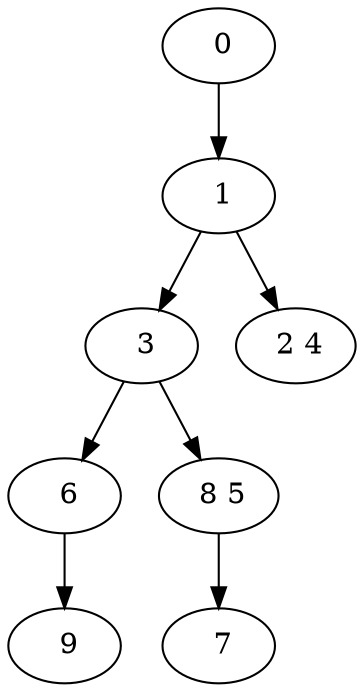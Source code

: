 digraph mytree {
" 0" -> " 1";
" 1" -> " 3";
" 1" -> " 2 4";
" 3" -> " 6";
" 3" -> " 8 5";
" 2 4";
" 6" -> " 9";
" 8 5" -> " 7";
" 9";
" 7";
}
